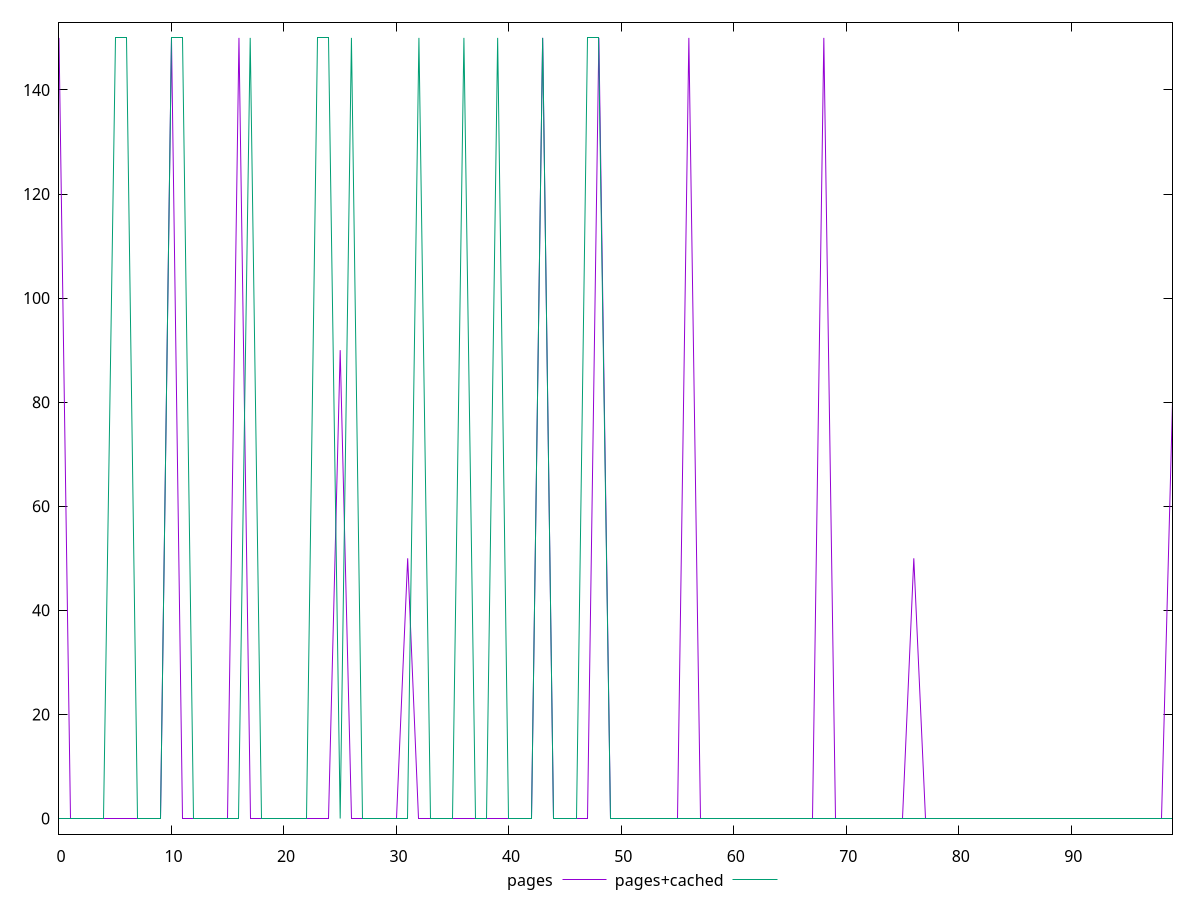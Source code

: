 reset

$pages <<EOF
0 150
1 0
2 0
3 0
4 0
5 0
6 0
7 0
8 0
9 0
10 150
11 0
12 0
13 0
14 0
15 0
16 150
17 0
18 0
19 0
20 0
21 0
22 0
23 0
24 0
25 90
26 0
27 0
28 0
29 0
30 0
31 50
32 0
33 0
34 0
35 0
36 0
37 0
38 0
39 0
40 0
41 0
42 0
43 150
44 0
45 0
46 0
47 0
48 150
49 0
50 0
51 0
52 0
53 0
54 0
55 0
56 150
57 0
58 0
59 0
60 0
61 0
62 0
63 0
64 0
65 0
66 0
67 0
68 150
69 0
70 0
71 0
72 0
73 0
74 0
75 0
76 50
77 0
78 0
79 0
80 0
81 0
82 0
83 0
84 0
85 0
86 0
87 0
88 0
89 0
90 0
91 0
92 0
93 0
94 0
95 0
96 0
97 0
98 0
99 80
EOF

$pagesCached <<EOF
0 0
1 0
2 0
3 0
4 0
5 150
6 150
7 0
8 0
9 0
10 150
11 150
12 0
13 0
14 0
15 0
16 0
17 150
18 0
19 0
20 0
21 0
22 0
23 150
24 150
25 0
26 150
27 0
28 0
29 0
30 0
31 0
32 150
33 0
34 0
35 0
36 150
37 0
38 0
39 150
40 0
41 0
42 0
43 150
44 0
45 0
46 0
47 150
48 150
49 0
50 0
51 0
52 0
53 0
54 0
55 0
56 0
57 0
58 0
59 0
60 0
61 0
62 0
63 0
64 0
65 0
66 0
67 0
68 0
69 0
70 0
71 0
72 0
73 0
74 0
75 0
76 0
77 0
78 0
79 0
80 0
81 0
82 0
83 0
84 0
85 0
86 0
87 0
88 0
89 0
90 0
91 0
92 0
93 0
94 0
95 0
96 0
97 0
98 0
99 0
EOF

set key outside below
set xrange [0:99]
set yrange [-3:153]
set trange [-3:153]
set terminal svg size 640, 520 enhanced background rgb 'white'
set output "report_00018_2021-02-10T15-25-16.877Z/unminified-css/comparison/line/0_vs_1.svg"

plot $pages title "pages" with line, \
     $pagesCached title "pages+cached" with line

reset
